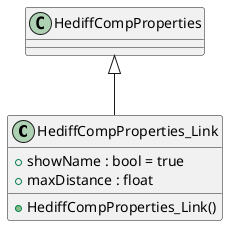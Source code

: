 @startuml
class HediffCompProperties_Link {
    + showName : bool = true
    + maxDistance : float
    + HediffCompProperties_Link()
}
HediffCompProperties <|-- HediffCompProperties_Link
@enduml
